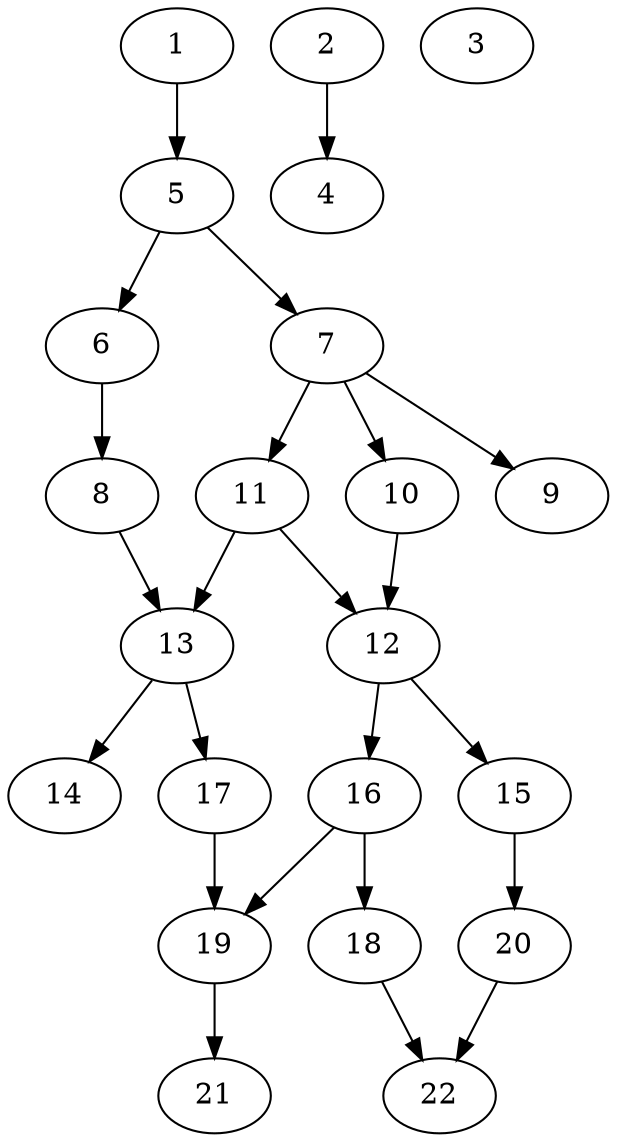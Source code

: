 // DAG (tier=2-normal, mode=data, n=22, ccr=0.409, fat=0.518, density=0.412, regular=0.494, jump=0.181, mindata=2097152, maxdata=16777216)
// DAG automatically generated by daggen at Sun Aug 24 16:33:34 2025
// /home/ermia/Project/Environments/daggen/bin/daggen --dot --ccr 0.409 --fat 0.518 --regular 0.494 --density 0.412 --jump 0.181 --mindata 2097152 --maxdata 16777216 -n 22 
digraph G {
  1 [size="18453111782502876", alpha="0.15", expect_size="9226555891251438"]
  1 -> 5 [size ="628382446387200"]
  2 [size="2646837818270030848", alpha="0.01", expect_size="1323418909135015424"]
  2 -> 4 [size ="1194508326797312"]
  3 [size="4755316408182290432", alpha="0.08", expect_size="2377658204091145216"]
  4 [size="3718418731192028", alpha="0.02", expect_size="1859209365596014"]
  5 [size="1189807513921880064", alpha="0.05", expect_size="594903756960940032"]
  5 -> 6 [size ="874462891212800"]
  5 -> 7 [size ="874462891212800"]
  6 [size="362171916449317126144", alpha="0.14", expect_size="181085958224658563072"]
  6 -> 8 [size ="406474371104768"]
  7 [size="13895843310096128", alpha="0.16", expect_size="6947921655048064"]
  7 -> 9 [size ="1069435792130048"]
  7 -> 10 [size ="1069435792130048"]
  7 -> 11 [size ="1069435792130048"]
  8 [size="2739331379686776832", alpha="0.02", expect_size="1369665689843388416"]
  8 -> 13 [size ="1086361645875200"]
  9 [size="2858334135911716", alpha="0.18", expect_size="1429167067955858"]
  10 [size="56162983371474016", alpha="0.13", expect_size="28081491685737008"]
  10 -> 12 [size ="1564589888110592"]
  11 [size="485439400050688000000", alpha="0.10", expect_size="242719700025344000000"]
  11 -> 12 [size ="494136197120000"]
  11 -> 13 [size ="494136197120000"]
  12 [size="2081070406282923776", alpha="0.02", expect_size="1040535203141461888"]
  12 -> 15 [size ="757709540425728"]
  12 -> 16 [size ="757709540425728"]
  13 [size="259385492133849858048", alpha="0.13", expect_size="129692746066924929024"]
  13 -> 14 [size ="325377192886272"]
  13 -> 17 [size ="325377192886272"]
  14 [size="3801371016892518498304", alpha="0.11", expect_size="1900685508446259249152"]
  15 [size="340906290582600548352", alpha="0.20", expect_size="170453145291300274176"]
  15 -> 20 [size ="390403165519872"]
  16 [size="29140560230774048", alpha="0.15", expect_size="14570280115387024"]
  16 -> 18 [size ="786195114098688"]
  16 -> 19 [size ="786195114098688"]
  17 [size="65007962252294528", alpha="0.09", expect_size="32503981126147264"]
  17 -> 19 [size ="1033374172971008"]
  18 [size="1172599725762758400", alpha="0.17", expect_size="586299862881379200"]
  18 -> 22 [size ="665955650764800"]
  19 [size="10031777366570462", alpha="0.19", expect_size="5015888683285231"]
  19 -> 21 [size ="589366183329792"]
  20 [size="32516985455338586112", alpha="0.07", expect_size="16258492727669293056"]
  20 -> 22 [size ="81501106470912"]
  21 [size="10747471386167478", alpha="0.05", expect_size="5373735693083739"]
  22 [size="1324658064954689280", alpha="0.19", expect_size="662329032477344640"]
}